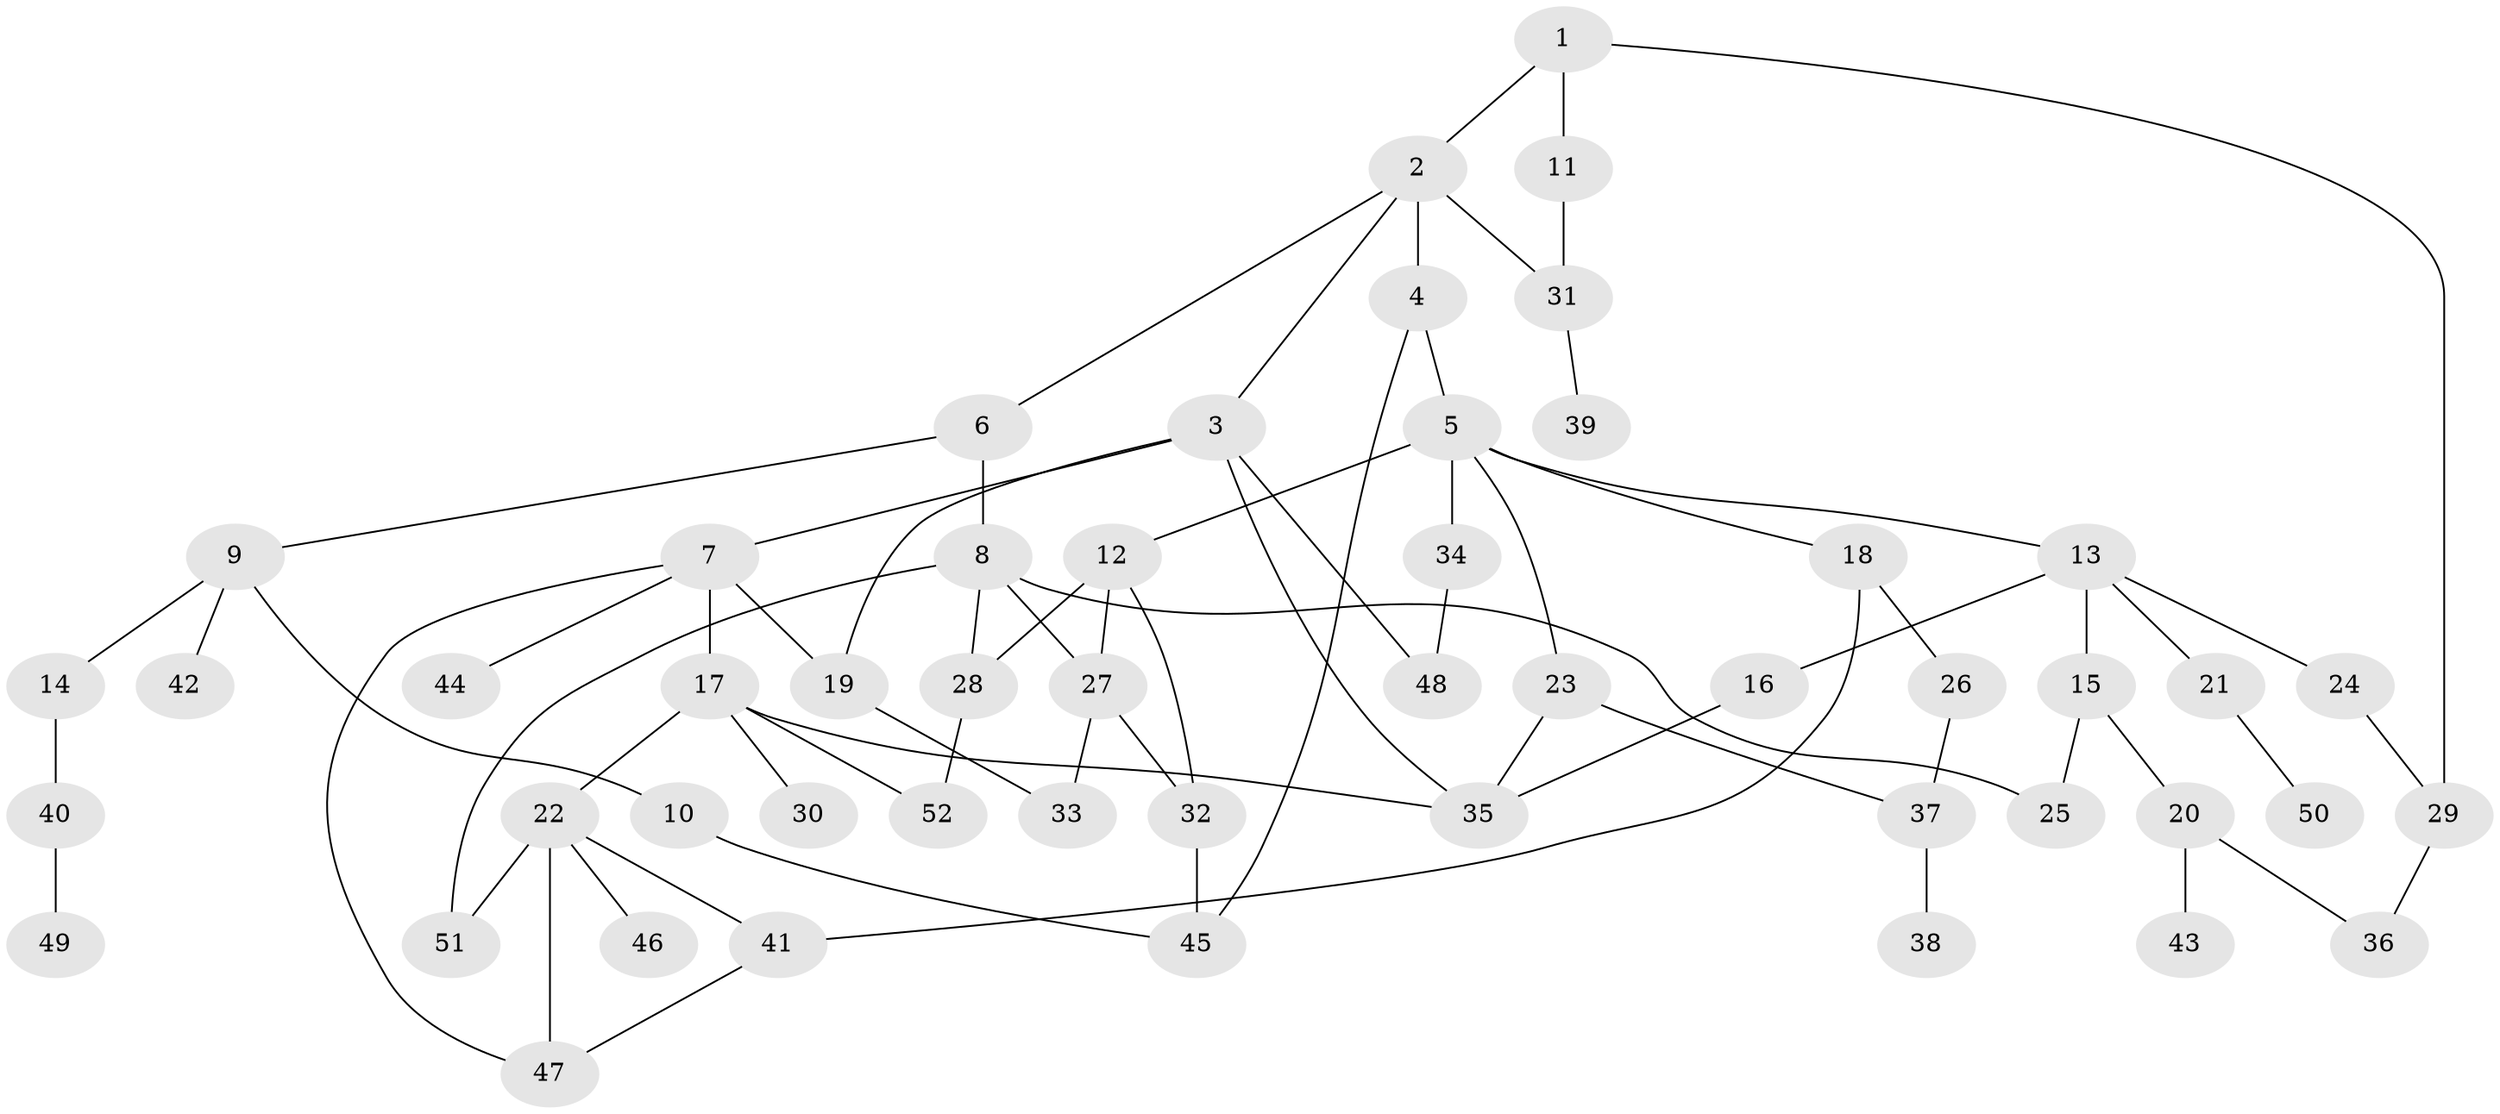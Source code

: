 // Generated by graph-tools (version 1.1) at 2025/34/03/09/25 02:34:01]
// undirected, 52 vertices, 72 edges
graph export_dot {
graph [start="1"]
  node [color=gray90,style=filled];
  1;
  2;
  3;
  4;
  5;
  6;
  7;
  8;
  9;
  10;
  11;
  12;
  13;
  14;
  15;
  16;
  17;
  18;
  19;
  20;
  21;
  22;
  23;
  24;
  25;
  26;
  27;
  28;
  29;
  30;
  31;
  32;
  33;
  34;
  35;
  36;
  37;
  38;
  39;
  40;
  41;
  42;
  43;
  44;
  45;
  46;
  47;
  48;
  49;
  50;
  51;
  52;
  1 -- 2;
  1 -- 11;
  1 -- 29;
  2 -- 3;
  2 -- 4;
  2 -- 6;
  2 -- 31;
  3 -- 7;
  3 -- 19;
  3 -- 35;
  3 -- 48;
  4 -- 5;
  4 -- 45;
  5 -- 12;
  5 -- 13;
  5 -- 18;
  5 -- 23;
  5 -- 34;
  6 -- 8;
  6 -- 9;
  7 -- 17;
  7 -- 44;
  7 -- 19;
  7 -- 47;
  8 -- 25;
  8 -- 27;
  8 -- 28;
  8 -- 51;
  9 -- 10;
  9 -- 14;
  9 -- 42;
  10 -- 45;
  11 -- 31;
  12 -- 32;
  12 -- 28;
  12 -- 27;
  13 -- 15;
  13 -- 16;
  13 -- 21;
  13 -- 24;
  14 -- 40;
  15 -- 20;
  15 -- 25;
  16 -- 35;
  17 -- 22;
  17 -- 30;
  17 -- 52;
  17 -- 35;
  18 -- 26;
  18 -- 41;
  19 -- 33;
  20 -- 43;
  20 -- 36;
  21 -- 50;
  22 -- 41;
  22 -- 46;
  22 -- 51;
  22 -- 47;
  23 -- 37;
  23 -- 35;
  24 -- 29;
  26 -- 37;
  27 -- 32;
  27 -- 33;
  28 -- 52;
  29 -- 36;
  31 -- 39;
  32 -- 45;
  34 -- 48;
  37 -- 38;
  40 -- 49;
  41 -- 47;
}
